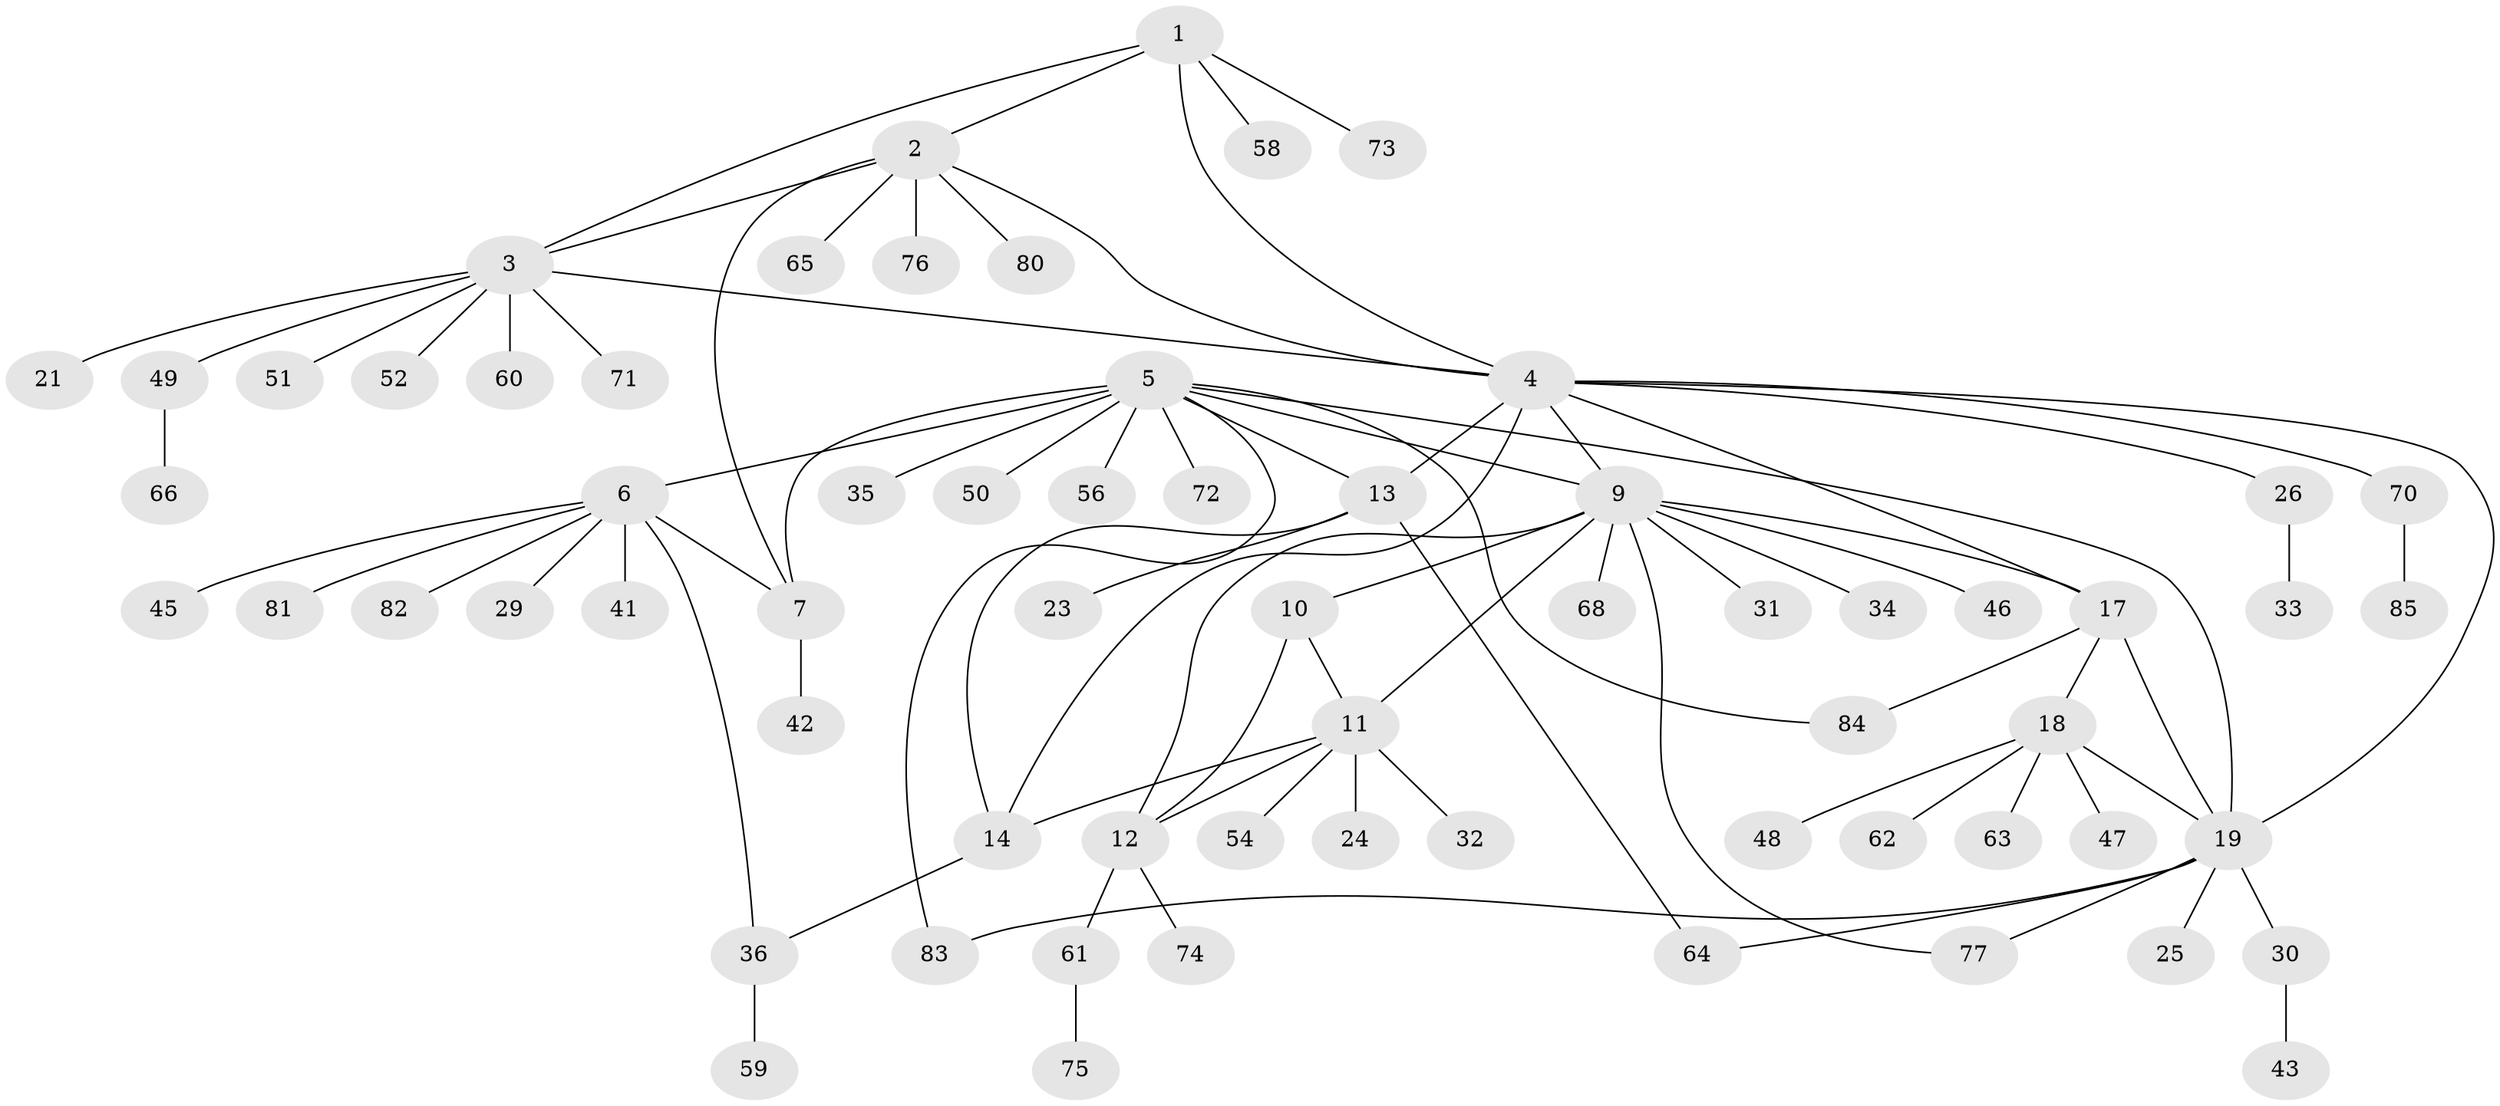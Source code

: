 // Generated by graph-tools (version 1.1) at 2025/52/02/27/25 19:52:18]
// undirected, 66 vertices, 85 edges
graph export_dot {
graph [start="1"]
  node [color=gray90,style=filled];
  1 [super="+55"];
  2 [super="+40"];
  3 [super="+38"];
  4 [super="+15"];
  5 [super="+67"];
  6 [super="+8"];
  7;
  9 [super="+39"];
  10;
  11 [super="+69"];
  12 [super="+22"];
  13 [super="+16"];
  14;
  17 [super="+20"];
  18 [super="+27"];
  19 [super="+37"];
  21;
  23 [super="+86"];
  24;
  25 [super="+57"];
  26 [super="+28"];
  29;
  30 [super="+79"];
  31;
  32;
  33;
  34;
  35;
  36 [super="+44"];
  41;
  42;
  43;
  45;
  46;
  47;
  48;
  49 [super="+53"];
  50;
  51;
  52;
  54;
  56;
  58;
  59;
  60;
  61 [super="+78"];
  62;
  63;
  64;
  65;
  66;
  68;
  70;
  71;
  72;
  73;
  74;
  75;
  76;
  77;
  80;
  81;
  82;
  83;
  84;
  85;
  1 -- 2;
  1 -- 3;
  1 -- 4;
  1 -- 73;
  1 -- 58;
  2 -- 3;
  2 -- 4;
  2 -- 7;
  2 -- 76;
  2 -- 80;
  2 -- 65;
  3 -- 4;
  3 -- 21;
  3 -- 49;
  3 -- 51;
  3 -- 52;
  3 -- 60;
  3 -- 71;
  4 -- 9;
  4 -- 19;
  4 -- 17;
  4 -- 70;
  4 -- 26;
  4 -- 13 [weight=2];
  4 -- 14;
  5 -- 6 [weight=2];
  5 -- 7;
  5 -- 9;
  5 -- 19;
  5 -- 35;
  5 -- 50;
  5 -- 56;
  5 -- 72;
  5 -- 83;
  5 -- 84;
  5 -- 13;
  6 -- 7 [weight=2];
  6 -- 81;
  6 -- 36;
  6 -- 41;
  6 -- 45;
  6 -- 82;
  6 -- 29;
  7 -- 42;
  9 -- 10;
  9 -- 11;
  9 -- 12;
  9 -- 17;
  9 -- 31;
  9 -- 34;
  9 -- 46;
  9 -- 68;
  9 -- 77;
  10 -- 11;
  10 -- 12;
  11 -- 12;
  11 -- 14;
  11 -- 24;
  11 -- 32;
  11 -- 54;
  12 -- 61;
  12 -- 74;
  13 -- 14 [weight=2];
  13 -- 23;
  13 -- 64;
  14 -- 36;
  17 -- 18 [weight=2];
  17 -- 19 [weight=2];
  17 -- 84;
  18 -- 19;
  18 -- 48;
  18 -- 62;
  18 -- 63;
  18 -- 47;
  19 -- 25;
  19 -- 30;
  19 -- 64;
  19 -- 77;
  19 -- 83;
  26 -- 33;
  30 -- 43;
  36 -- 59;
  49 -- 66;
  61 -- 75;
  70 -- 85;
}
